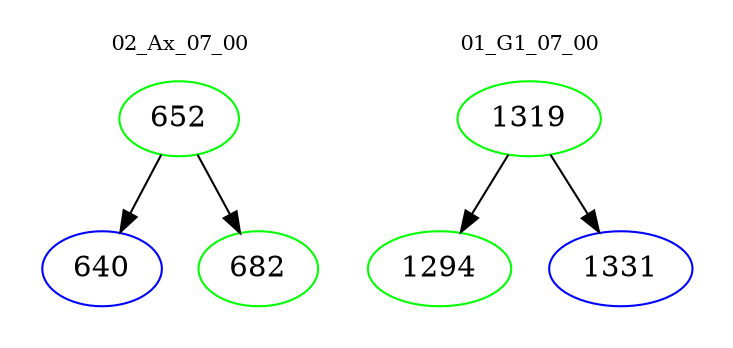 digraph{
subgraph cluster_0 {
color = white
label = "02_Ax_07_00";
fontsize=10;
T0_652 [label="652", color="green"]
T0_652 -> T0_640 [color="black"]
T0_640 [label="640", color="blue"]
T0_652 -> T0_682 [color="black"]
T0_682 [label="682", color="green"]
}
subgraph cluster_1 {
color = white
label = "01_G1_07_00";
fontsize=10;
T1_1319 [label="1319", color="green"]
T1_1319 -> T1_1294 [color="black"]
T1_1294 [label="1294", color="green"]
T1_1319 -> T1_1331 [color="black"]
T1_1331 [label="1331", color="blue"]
}
}
